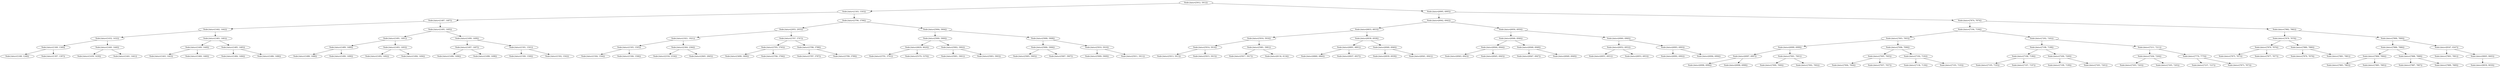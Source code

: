 digraph G{
1297105413 [label="Node{data=[5912, 5912]}"]
1297105413 -> 44600370
44600370 [label="Node{data=[1503, 1503]}"]
44600370 -> 54355938
54355938 [label="Node{data=[1487, 1487]}"]
54355938 -> 640579901
640579901 [label="Node{data=[1442, 1442]}"]
640579901 -> 1772181399
1772181399 [label="Node{data=[1432, 1432]}"]
1772181399 -> 799973261
799973261 [label="Node{data=[1349, 1349]}"]
799973261 -> 1204088813
1204088813 [label="Node{data=[1248, 1248]}"]
799973261 -> 309760441
309760441 [label="Node{data=[1397, 1397]}"]
1772181399 -> 1904763279
1904763279 [label="Node{data=[1440, 1440]}"]
1904763279 -> 713153220
713153220 [label="Node{data=[1439, 1439]}"]
1904763279 -> 1247474686
1247474686 [label="Node{data=[1441, 1441]}"]
640579901 -> 1812416597
1812416597 [label="Node{data=[1483, 1483]}"]
1812416597 -> 1580324931
1580324931 [label="Node{data=[1449, 1449]}"]
1580324931 -> 2059562683
2059562683 [label="Node{data=[1443, 1443]}"]
1580324931 -> 1729799966
1729799966 [label="Node{data=[1460, 1460]}"]
1812416597 -> 822677064
822677064 [label="Node{data=[1485, 1485]}"]
822677064 -> 1638546410
1638546410 [label="Node{data=[1484, 1484]}"]
822677064 -> 141833938
141833938 [label="Node{data=[1486, 1486]}"]
54355938 -> 988037781
988037781 [label="Node{data=[1495, 1495]}"]
988037781 -> 1139171535
1139171535 [label="Node{data=[1491, 1491]}"]
1139171535 -> 1940088370
1940088370 [label="Node{data=[1489, 1489]}"]
1940088370 -> 1523063858
1523063858 [label="Node{data=[1488, 1488]}"]
1940088370 -> 1117785364
1117785364 [label="Node{data=[1490, 1490]}"]
1139171535 -> 850455959
850455959 [label="Node{data=[1493, 1493]}"]
850455959 -> 1523224325
1523224325 [label="Node{data=[1492, 1492]}"]
850455959 -> 1090073058
1090073058 [label="Node{data=[1494, 1494]}"]
988037781 -> 49499204
49499204 [label="Node{data=[1499, 1499]}"]
49499204 -> 932890072
932890072 [label="Node{data=[1497, 1497]}"]
932890072 -> 967231113
967231113 [label="Node{data=[1496, 1496]}"]
932890072 -> 819566206
819566206 [label="Node{data=[1498, 1498]}"]
49499204 -> 684748109
684748109 [label="Node{data=[1501, 1501]}"]
684748109 -> 1225116042
1225116042 [label="Node{data=[1500, 1500]}"]
684748109 -> 1184418989
1184418989 [label="Node{data=[1502, 1502]}"]
44600370 -> 974051430
974051430 [label="Node{data=[3790, 3790]}"]
974051430 -> 295657583
295657583 [label="Node{data=[2955, 2955]}"]
295657583 -> 1982968399
1982968399 [label="Node{data=[1921, 1921]}"]
1982968399 -> 1993143680
1993143680 [label="Node{data=[1505, 1505]}"]
1993143680 -> 978177751
978177751 [label="Node{data=[1504, 1504]}"]
1993143680 -> 1346067945
1346067945 [label="Node{data=[1506, 1506]}"]
1982968399 -> 736312939
736312939 [label="Node{data=[2364, 2364]}"]
736312939 -> 974302818
974302818 [label="Node{data=[2334, 2334]}"]
736312939 -> 1862136961
1862136961 [label="Node{data=[2845, 2845]}"]
295657583 -> 1688418466
1688418466 [label="Node{data=[3767, 3767]}"]
1688418466 -> 1451315771
1451315771 [label="Node{data=[3765, 3765]}"]
1451315771 -> 2043647799
2043647799 [label="Node{data=[3490, 3490]}"]
1451315771 -> 2014784883
2014784883 [label="Node{data=[3766, 3766]}"]
1688418466 -> 93089019
93089019 [label="Node{data=[3788, 3788]}"]
93089019 -> 1497425659
1497425659 [label="Node{data=[3787, 3787]}"]
93089019 -> 1555281099
1555281099 [label="Node{data=[3789, 3789]}"]
974051430 -> 487483035
487483035 [label="Node{data=[5904, 5904]}"]
487483035 -> 2063809141
2063809141 [label="Node{data=[5900, 5900]}"]
2063809141 -> 623537360
623537360 [label="Node{data=[4620, 4620]}"]
623537360 -> 1686012242
1686012242 [label="Node{data=[3791, 3791]}"]
623537360 -> 170531320
170531320 [label="Node{data=[5370, 5370]}"]
2063809141 -> 1746422362
1746422362 [label="Node{data=[5902, 5902]}"]
1746422362 -> 513992549
513992549 [label="Node{data=[5901, 5901]}"]
1746422362 -> 247894514
247894514 [label="Node{data=[5903, 5903]}"]
487483035 -> 1425652747
1425652747 [label="Node{data=[5908, 5908]}"]
1425652747 -> 2115593812
2115593812 [label="Node{data=[5906, 5906]}"]
2115593812 -> 1997090621
1997090621 [label="Node{data=[5905, 5905]}"]
2115593812 -> 1308256559
1308256559 [label="Node{data=[5907, 5907]}"]
1425652747 -> 1417317759
1417317759 [label="Node{data=[5910, 5910]}"]
1417317759 -> 1633970786
1633970786 [label="Node{data=[5909, 5909]}"]
1417317759 -> 1596641716
1596641716 [label="Node{data=[5911, 5911]}"]
1297105413 -> 1099397231
1099397231 [label="Node{data=[6995, 6995]}"]
1099397231 -> 1091966037
1091966037 [label="Node{data=[6942, 6942]}"]
1091966037 -> 56836463
56836463 [label="Node{data=[6833, 6833]}"]
56836463 -> 181241798
181241798 [label="Node{data=[5916, 5916]}"]
181241798 -> 1895027440
1895027440 [label="Node{data=[5914, 5914]}"]
1895027440 -> 20366343
20366343 [label="Node{data=[5913, 5913]}"]
1895027440 -> 415729015
415729015 [label="Node{data=[5915, 5915]}"]
181241798 -> 2127741470
2127741470 [label="Node{data=[5981, 5981]}"]
2127741470 -> 282651494
282651494 [label="Node{data=[5917, 5917]}"]
2127741470 -> 670634886
670634886 [label="Node{data=[6134, 6134]}"]
56836463 -> 53597747
53597747 [label="Node{data=[6938, 6938]}"]
53597747 -> 1805334137
1805334137 [label="Node{data=[6891, 6891]}"]
1805334137 -> 1011839927
1011839927 [label="Node{data=[6860, 6860]}"]
1805334137 -> 1397039771
1397039771 [label="Node{data=[6937, 6937]}"]
53597747 -> 1590228622
1590228622 [label="Node{data=[6940, 6940]}"]
1590228622 -> 1825717200
1825717200 [label="Node{data=[6939, 6939]}"]
1590228622 -> 734478134
734478134 [label="Node{data=[6941, 6941]}"]
1091966037 -> 1366069551
1366069551 [label="Node{data=[6950, 6950]}"]
1366069551 -> 1216966922
1216966922 [label="Node{data=[6946, 6946]}"]
1216966922 -> 905498480
905498480 [label="Node{data=[6944, 6944]}"]
905498480 -> 668235894
668235894 [label="Node{data=[6943, 6943]}"]
905498480 -> 310669386
310669386 [label="Node{data=[6945, 6945]}"]
1216966922 -> 294011441
294011441 [label="Node{data=[6948, 6948]}"]
294011441 -> 1660329022
1660329022 [label="Node{data=[6947, 6947]}"]
294011441 -> 1717915614
1717915614 [label="Node{data=[6949, 6949]}"]
1366069551 -> 1473410424
1473410424 [label="Node{data=[6960, 6960]}"]
1473410424 -> 1961239161
1961239161 [label="Node{data=[6952, 6952]}"]
1961239161 -> 572999607
572999607 [label="Node{data=[6951, 6951]}"]
1961239161 -> 1861281682
1861281682 [label="Node{data=[6953, 6953]}"]
1473410424 -> 709703297
709703297 [label="Node{data=[6993, 6993]}"]
709703297 -> 1870474331
1870474331 [label="Node{data=[6992, 6992]}"]
709703297 -> 2004866300
2004866300 [label="Node{data=[6994, 6994]}"]
1099397231 -> 517632502
517632502 [label="Node{data=[7874, 7874]}"]
517632502 -> 1566614930
1566614930 [label="Node{data=[7194, 7194]}"]
1566614930 -> 1534678417
1534678417 [label="Node{data=[7003, 7003]}"]
1534678417 -> 1386783286
1386783286 [label="Node{data=[6999, 6999]}"]
1386783286 -> 531639380
531639380 [label="Node{data=[6997, 6997]}"]
531639380 -> 1193559557
1193559557 [label="Node{data=[6996, 6996]}"]
531639380 -> 1457538733
1457538733 [label="Node{data=[6998, 6998]}"]
1386783286 -> 1104078677
1104078677 [label="Node{data=[7001, 7001]}"]
1104078677 -> 1594007988
1594007988 [label="Node{data=[7000, 7000]}"]
1104078677 -> 980664383
980664383 [label="Node{data=[7002, 7002]}"]
1534678417 -> 1861364978
1861364978 [label="Node{data=[7096, 7096]}"]
1861364978 -> 1487964726
1487964726 [label="Node{data=[7005, 7005]}"]
1487964726 -> 309694357
309694357 [label="Node{data=[7004, 7004]}"]
1487964726 -> 908318684
908318684 [label="Node{data=[7057, 7057]}"]
1861364978 -> 1237968982
1237968982 [label="Node{data=[7192, 7192]}"]
1237968982 -> 368323171
368323171 [label="Node{data=[7136, 7136]}"]
1237968982 -> 734201455
734201455 [label="Node{data=[7193, 7193]}"]
1566614930 -> 66497020
66497020 [label="Node{data=[7202, 7202]}"]
66497020 -> 100362892
100362892 [label="Node{data=[7198, 7198]}"]
100362892 -> 837353314
837353314 [label="Node{data=[7196, 7196]}"]
837353314 -> 36398926
36398926 [label="Node{data=[7195, 7195]}"]
837353314 -> 883197886
883197886 [label="Node{data=[7197, 7197]}"]
100362892 -> 1792357548
1792357548 [label="Node{data=[7200, 7200]}"]
1792357548 -> 472958331
472958331 [label="Node{data=[7199, 7199]}"]
1792357548 -> 1173934244
1173934244 [label="Node{data=[7201, 7201]}"]
66497020 -> 1441871570
1441871570 [label="Node{data=[7211, 7211]}"]
1441871570 -> 373426324
373426324 [label="Node{data=[7204, 7204]}"]
373426324 -> 205720634
205720634 [label="Node{data=[7203, 7203]}"]
373426324 -> 264077542
264077542 [label="Node{data=[7205, 7205]}"]
1441871570 -> 1403416677
1403416677 [label="Node{data=[7770, 7770]}"]
1403416677 -> 1436992557
1436992557 [label="Node{data=[7237, 7237]}"]
1403416677 -> 1099964543
1099964543 [label="Node{data=[7873, 7873]}"]
517632502 -> 575222299
575222299 [label="Node{data=[7882, 7882]}"]
575222299 -> 1116494703
1116494703 [label="Node{data=[7878, 7878]}"]
1116494703 -> 568883391
568883391 [label="Node{data=[7876, 7876]}"]
568883391 -> 1631266597
1631266597 [label="Node{data=[7875, 7875]}"]
568883391 -> 168364275
168364275 [label="Node{data=[7877, 7877]}"]
1116494703 -> 712932862
712932862 [label="Node{data=[7880, 7880]}"]
712932862 -> 1219614094
1219614094 [label="Node{data=[7879, 7879]}"]
712932862 -> 1888207282
1888207282 [label="Node{data=[7881, 7881]}"]
575222299 -> 847708608
847708608 [label="Node{data=[7890, 7890]}"]
847708608 -> 1808731107
1808731107 [label="Node{data=[7886, 7886]}"]
1808731107 -> 764722865
764722865 [label="Node{data=[7884, 7884]}"]
764722865 -> 62680288
62680288 [label="Node{data=[7883, 7883]}"]
764722865 -> 163574870
163574870 [label="Node{data=[7885, 7885]}"]
1808731107 -> 440170129
440170129 [label="Node{data=[7888, 7888]}"]
440170129 -> 315957841
315957841 [label="Node{data=[7887, 7887]}"]
440170129 -> 1919846279
1919846279 [label="Node{data=[7889, 7889]}"]
847708608 -> 75874520
75874520 [label="Node{data=[8347, 8347]}"]
75874520 -> 2113189415
2113189415 [label="Node{data=[7891, 7891]}"]
75874520 -> 1174979682
1174979682 [label="Node{data=[9005, 9005]}"]
1174979682 -> 1088172443
1088172443 [label="Node{data=[9059, 9059]}"]
}